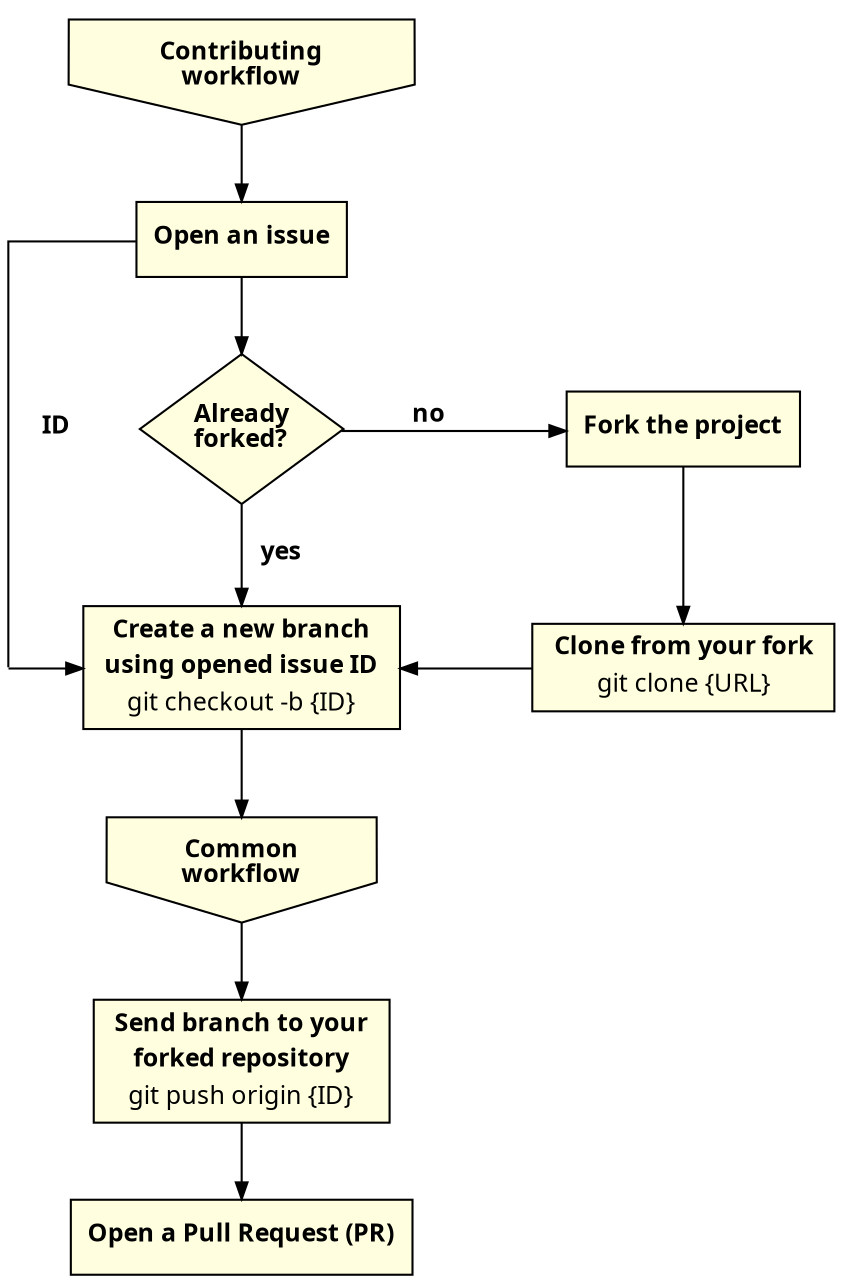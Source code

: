 digraph contributingworkflow {
    splines = ortho;

    edge [
        arrowsize = 0.8,
        fontname = "Verdana",
        fontsize = 12
    ]

    node [
        shape = rect,
        style = filled,
        fillcolor = lightyellow,
        fontname = "Verdana",
        fontsize = 12
    ]

    // dot
    dot1 [
        shape = point,
        style = invis,
        width = 0
    ]

    // workflow
    contributing_workflow [
        shape = invhouse,
        label = <<b>Contributing<br/>workflow</b>>,
        group = g1
    ]
    common_workflow [
        shape = invhouse,
        label = <<b>Common<br/>workflow</b>>,
        group = g1
    ]

    // actions
    open_issue [
        label = <<b>Open an issue</b>>,
        group = g1
    ]
    fork_project [
        label = <<b>Fork the project</b>>
    ]
    pull_request [
        label = <<b>Open a Pull Request (PR)</b>>,
        group = g1
    ]

    // decisions
    already_forked [
        shape = diamond,
        label = <<b>Already<br/>forked?</b>>,
        height = 1,
        group = g1
    ]

    // commands
    git_clone [
        label = <
            <table border="0" cellborder="0" cellspacing="0">
            <tr><td><b>Clone from your fork</b></td></tr>
            <tr><td>git clone {URL}</td></tr>
            </table>
        >
    ]
    git_checkout [
        label = <
            <table border="0" cellborder="0" cellspacing="0">
            <tr><td><b>Create a new branch</b></td></tr>
            <tr><td><b>using opened issue ID</b></td></tr>
            <tr><td>git checkout -b {ID}</td></tr>
            </table>
        >,
        group = g1
    ]
    git_push [
        label = <
            <table border="0" cellborder="0" cellspacing="0">
            <tr><td><b>Send branch to your</b></td></tr>
            <tr><td><b>forked repository</b></td></tr>
            <tr><td>git push origin {ID}</td></tr>
            </table>
        >,
        group = g1
    ]

    // relations
    contributing_workflow -> open_issue
    open_issue -> already_forked
    already_forked -> git_checkout [label = <<b>   yes</b>>]
    already_forked -> fork_project [xlabel = <<b>no</b>>, minlen = 3]
    open_issue -> dot1 [ label = <<b>ID</b>>, dir = none]
    dot1 -> git_checkout
    git_checkout -> common_workflow
    common_workflow -> git_push
    git_push -> pull_request
    fork_project -> git_clone
    git_clone -> git_checkout [ constraint = false ]

    // put already_forked  and fork_project in the same row
    {rank = same; already_forked; fork_project; }
    {rank = same; git_checkout; git_clone; }
    {rank = same; dot1; git_checkout; }
}
